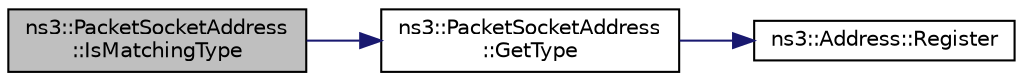 digraph "ns3::PacketSocketAddress::IsMatchingType"
{
 // LATEX_PDF_SIZE
  edge [fontname="Helvetica",fontsize="10",labelfontname="Helvetica",labelfontsize="10"];
  node [fontname="Helvetica",fontsize="10",shape=record];
  rankdir="LR";
  Node1 [label="ns3::PacketSocketAddress\l::IsMatchingType",height=0.2,width=0.4,color="black", fillcolor="grey75", style="filled", fontcolor="black",tooltip=" "];
  Node1 -> Node2 [color="midnightblue",fontsize="10",style="solid",fontname="Helvetica"];
  Node2 [label="ns3::PacketSocketAddress\l::GetType",height=0.2,width=0.4,color="black", fillcolor="white", style="filled",URL="$classns3_1_1_packet_socket_address.html#a703aa2fb4a6a54902db175138723d6c9",tooltip="Return the Type of address."];
  Node2 -> Node3 [color="midnightblue",fontsize="10",style="solid",fontname="Helvetica"];
  Node3 [label="ns3::Address::Register",height=0.2,width=0.4,color="black", fillcolor="white", style="filled",URL="$classns3_1_1_address.html#a75d239c79bb3c39d64a8db4f2d3d9b20",tooltip="Allocate a new type id for a new type of address."];
}
